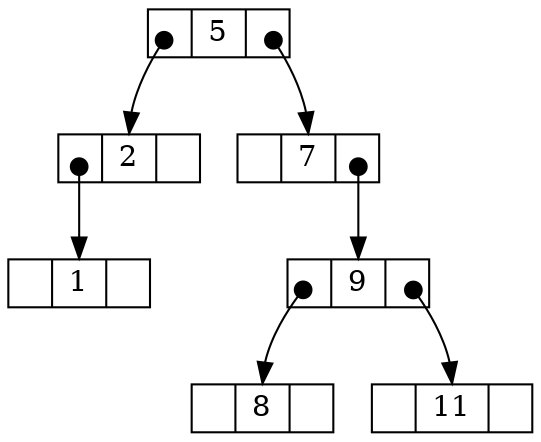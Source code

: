 digraph arbre {
	node [shape=record,height=.1]
	edge [tailclip=false,arrowtail=dot,dir=both]
	n0 [label="<gauche> | <valeur> 5 | <droit>"];
	n0:gauche:c -> n1:valeur;
	n1 [label="<gauche> | <valeur> 2 | <droit>"];
	n1:gauche:c -> n2:valeur;
	n2 [label="<gauche> | <valeur> 1 | <droit>"];
	n0:droit:c -> n3:valeur;
	n3 [label="<gauche> | <valeur> 7 | <droit>"];
	n3:droit:c -> n4:valeur;
	n4 [label="<gauche> | <valeur> 9 | <droit>"];
	n4:gauche:c -> n5:valeur;
	n5 [label="<gauche> | <valeur> 8 | <droit>"];
	n4:droit:c -> n6:valeur;
	n6 [label="<gauche> | <valeur> 11 | <droit>"];
}
